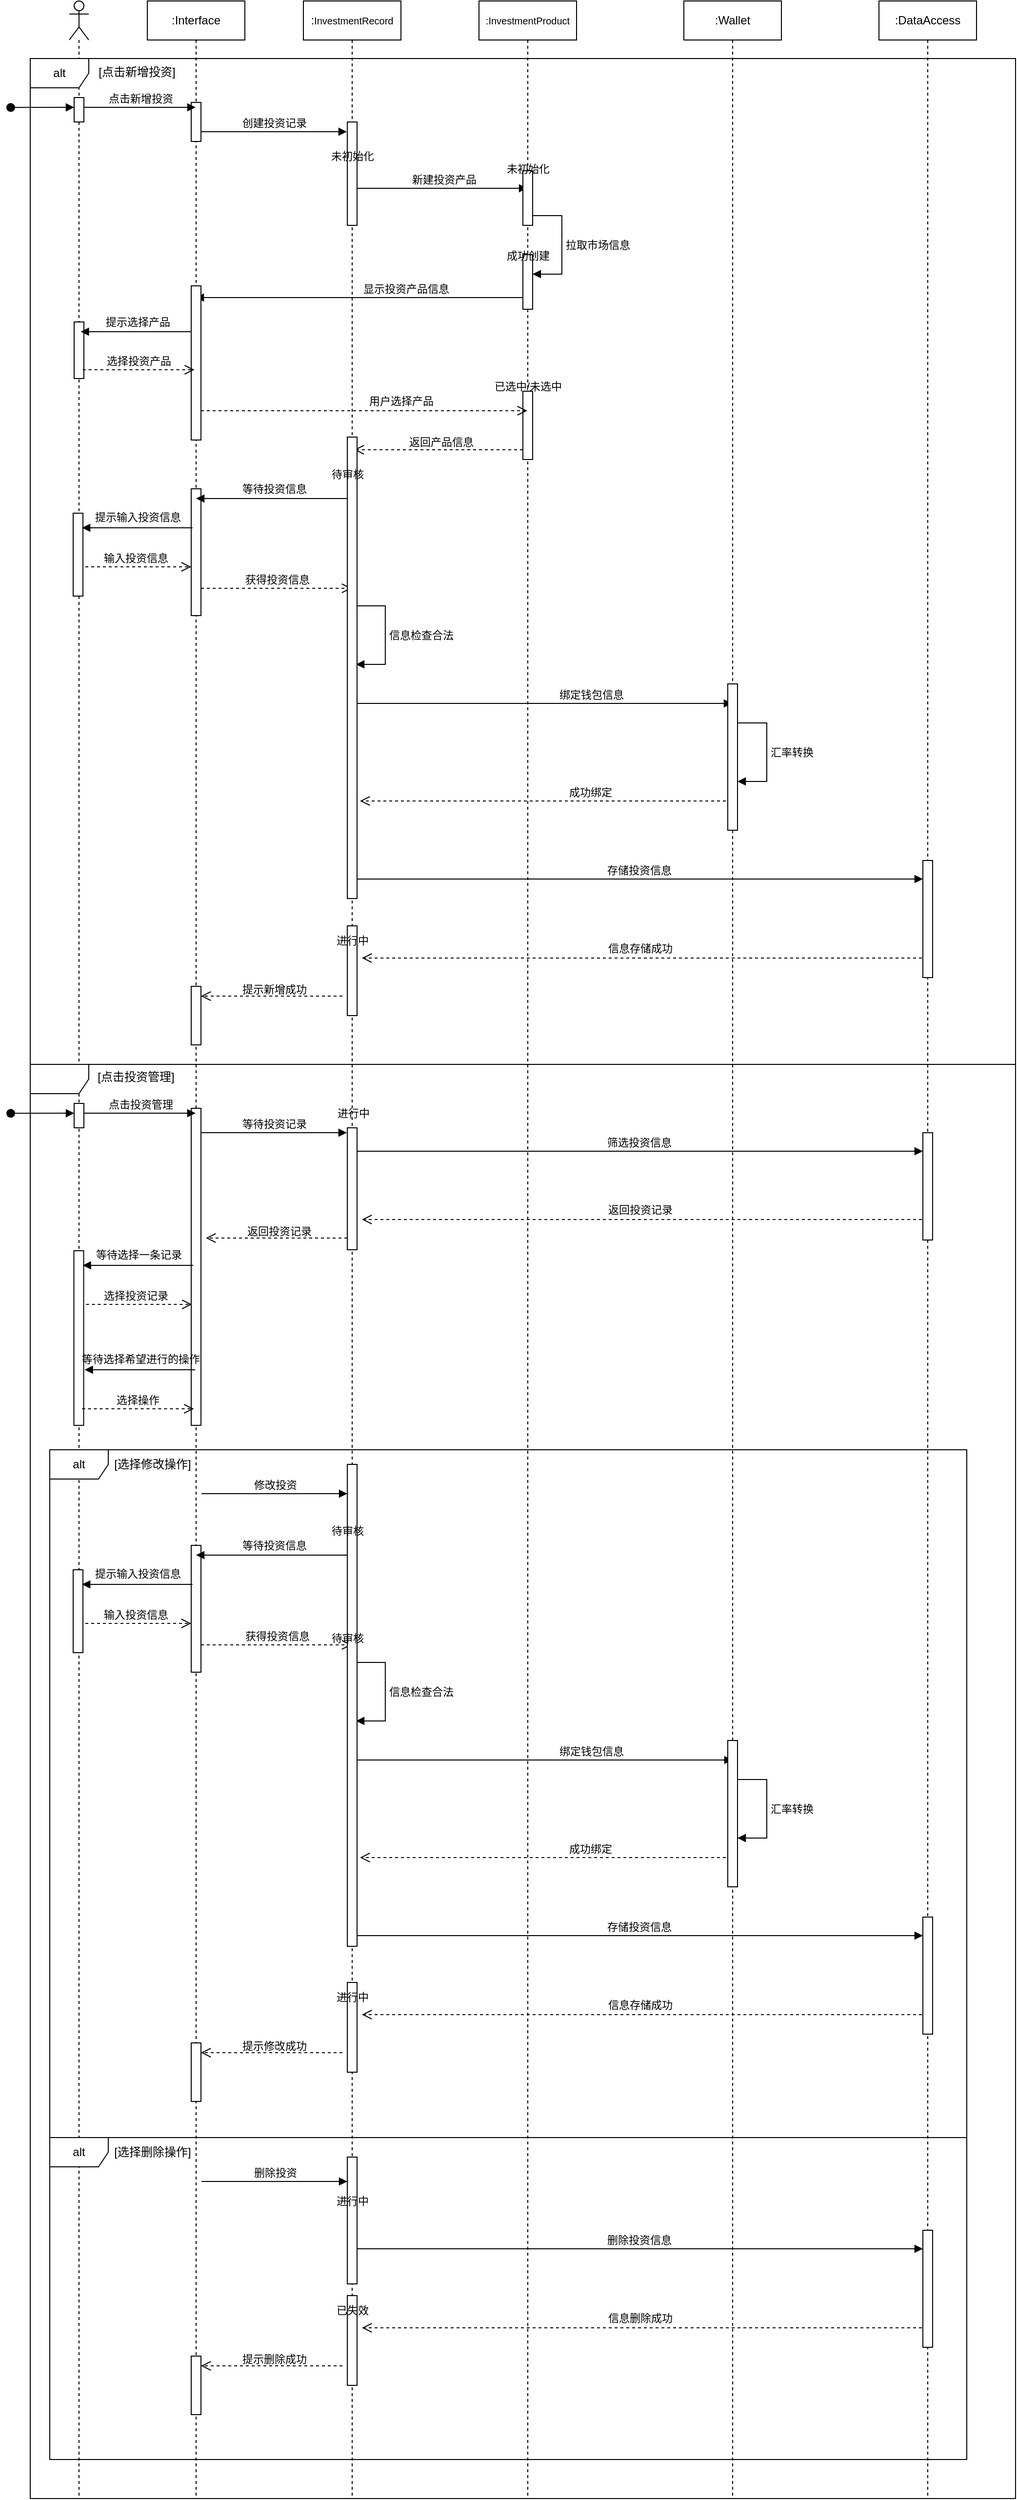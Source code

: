 <mxfile version="22.1.18" type="github">
  <diagram name="Page-1" id="2YBvvXClWsGukQMizWep">
    <mxGraphModel dx="2464" dy="832" grid="1" gridSize="10" guides="1" tooltips="1" connect="1" arrows="1" fold="1" page="1" pageScale="1" pageWidth="850" pageHeight="1100" math="0" shadow="0">
      <root>
        <mxCell id="0" />
        <mxCell id="1" parent="0" />
        <mxCell id="aM9ryv3xv72pqoxQDRHE-1" value="&lt;font style=&quot;font-size: 12px;&quot;&gt;:&lt;/font&gt;&lt;font style=&quot;font-size: 10px;&quot;&gt;InvestmentRecord&lt;/font&gt;" style="shape=umlLifeline;perimeter=lifelinePerimeter;whiteSpace=wrap;html=1;container=0;dropTarget=0;collapsible=0;recursiveResize=0;outlineConnect=0;portConstraint=eastwest;newEdgeStyle={&quot;edgeStyle&quot;:&quot;elbowEdgeStyle&quot;,&quot;elbow&quot;:&quot;vertical&quot;,&quot;curved&quot;:0,&quot;rounded&quot;:0};" parent="1" vertex="1">
          <mxGeometry x="270" y="50" width="100" height="2560" as="geometry" />
        </mxCell>
        <mxCell id="0F8jDRwpQhIUNMn6P4Vn-10" value="" style="html=1;points=[[0,0,0,0,5],[0,1,0,0,-5],[1,0,0,0,5],[1,1,0,0,-5]];perimeter=orthogonalPerimeter;outlineConnect=0;targetShapes=umlLifeline;portConstraint=eastwest;newEdgeStyle={&quot;curved&quot;:0,&quot;rounded&quot;:0};" parent="aM9ryv3xv72pqoxQDRHE-1" vertex="1">
          <mxGeometry x="45" y="124" width="10" height="106" as="geometry" />
        </mxCell>
        <mxCell id="0F8jDRwpQhIUNMn6P4Vn-77" value="" style="html=1;points=[];perimeter=orthogonalPerimeter;outlineConnect=0;targetShapes=umlLifeline;portConstraint=eastwest;newEdgeStyle={&quot;edgeStyle&quot;:&quot;elbowEdgeStyle&quot;,&quot;elbow&quot;:&quot;vertical&quot;,&quot;curved&quot;:0,&quot;rounded&quot;:0};" parent="aM9ryv3xv72pqoxQDRHE-1" vertex="1">
          <mxGeometry x="45" y="948" width="10" height="92" as="geometry" />
        </mxCell>
        <mxCell id="aM9ryv3xv72pqoxQDRHE-5" value="&lt;font style=&quot;font-size: 10px;&quot;&gt;:InvestmentProduct&lt;/font&gt;" style="shape=umlLifeline;perimeter=lifelinePerimeter;whiteSpace=wrap;html=1;container=0;dropTarget=0;collapsible=0;recursiveResize=0;outlineConnect=0;portConstraint=eastwest;newEdgeStyle={&quot;edgeStyle&quot;:&quot;elbowEdgeStyle&quot;,&quot;elbow&quot;:&quot;vertical&quot;,&quot;curved&quot;:0,&quot;rounded&quot;:0};" parent="1" vertex="1">
          <mxGeometry x="450" y="50" width="100" height="2560" as="geometry" />
        </mxCell>
        <mxCell id="ZWPyIBg1fmBrResqL_RG-47" value="" style="html=1;points=[];perimeter=orthogonalPerimeter;outlineConnect=0;targetShapes=umlLifeline;portConstraint=eastwest;newEdgeStyle={&quot;edgeStyle&quot;:&quot;elbowEdgeStyle&quot;,&quot;elbow&quot;:&quot;vertical&quot;,&quot;curved&quot;:0,&quot;rounded&quot;:0};" vertex="1" parent="aM9ryv3xv72pqoxQDRHE-5">
          <mxGeometry x="45" y="260" width="10" height="56" as="geometry" />
        </mxCell>
        <mxCell id="ZWPyIBg1fmBrResqL_RG-60" value="" style="html=1;points=[];perimeter=orthogonalPerimeter;outlineConnect=0;targetShapes=umlLifeline;portConstraint=eastwest;newEdgeStyle={&quot;edgeStyle&quot;:&quot;elbowEdgeStyle&quot;,&quot;elbow&quot;:&quot;vertical&quot;,&quot;curved&quot;:0,&quot;rounded&quot;:0};" vertex="1" parent="aM9ryv3xv72pqoxQDRHE-5">
          <mxGeometry x="45" y="400" width="10" height="70" as="geometry" />
        </mxCell>
        <mxCell id="ORx9DDc8K5r6ulXrz52M-3" value="" style="shape=umlLifeline;perimeter=lifelinePerimeter;whiteSpace=wrap;html=1;container=1;dropTarget=0;collapsible=0;recursiveResize=0;outlineConnect=0;portConstraint=eastwest;newEdgeStyle={&quot;curved&quot;:0,&quot;rounded&quot;:0};participant=umlActor;" parent="1" vertex="1">
          <mxGeometry x="30" y="50" width="20" height="2560" as="geometry" />
        </mxCell>
        <mxCell id="aM9ryv3xv72pqoxQDRHE-2" value="" style="html=1;points=[];perimeter=orthogonalPerimeter;outlineConnect=0;targetShapes=umlLifeline;portConstraint=eastwest;newEdgeStyle={&quot;edgeStyle&quot;:&quot;elbowEdgeStyle&quot;,&quot;elbow&quot;:&quot;vertical&quot;,&quot;curved&quot;:0,&quot;rounded&quot;:0};" parent="ORx9DDc8K5r6ulXrz52M-3" vertex="1">
          <mxGeometry x="5" y="99" width="10" height="25" as="geometry" />
        </mxCell>
        <mxCell id="ZWPyIBg1fmBrResqL_RG-54" value="" style="html=1;points=[];perimeter=orthogonalPerimeter;outlineConnect=0;targetShapes=umlLifeline;portConstraint=eastwest;newEdgeStyle={&quot;edgeStyle&quot;:&quot;elbowEdgeStyle&quot;,&quot;elbow&quot;:&quot;vertical&quot;,&quot;curved&quot;:0,&quot;rounded&quot;:0};" vertex="1" parent="ORx9DDc8K5r6ulXrz52M-3">
          <mxGeometry x="5" y="329" width="10" height="58" as="geometry" />
        </mxCell>
        <mxCell id="aM9ryv3xv72pqoxQDRHE-3" value="" style="html=1;verticalAlign=bottom;startArrow=oval;endArrow=block;startSize=8;edgeStyle=elbowEdgeStyle;elbow=vertical;curved=0;rounded=0;" parent="1" edge="1">
          <mxGeometry x="0.001" relative="1" as="geometry">
            <mxPoint x="-30" y="159.14" as="sourcePoint" />
            <mxPoint x="35" y="159.14" as="targetPoint" />
            <mxPoint as="offset" />
          </mxGeometry>
        </mxCell>
        <mxCell id="0F8jDRwpQhIUNMn6P4Vn-1" value=":Interface" style="shape=umlLifeline;perimeter=lifelinePerimeter;whiteSpace=wrap;html=1;container=1;dropTarget=0;collapsible=0;recursiveResize=0;outlineConnect=0;portConstraint=eastwest;newEdgeStyle={&quot;curved&quot;:0,&quot;rounded&quot;:0};" parent="1" vertex="1">
          <mxGeometry x="110" y="50" width="100" height="2560" as="geometry" />
        </mxCell>
        <mxCell id="0F8jDRwpQhIUNMn6P4Vn-27" value="" style="html=1;points=[];perimeter=orthogonalPerimeter;outlineConnect=0;targetShapes=umlLifeline;portConstraint=eastwest;newEdgeStyle={&quot;edgeStyle&quot;:&quot;elbowEdgeStyle&quot;,&quot;elbow&quot;:&quot;vertical&quot;,&quot;curved&quot;:0,&quot;rounded&quot;:0};" parent="0F8jDRwpQhIUNMn6P4Vn-1" vertex="1">
          <mxGeometry x="45" y="104" width="10" height="40" as="geometry" />
        </mxCell>
        <mxCell id="0F8jDRwpQhIUNMn6P4Vn-24" value="" style="html=1;points=[];perimeter=orthogonalPerimeter;outlineConnect=0;targetShapes=umlLifeline;portConstraint=eastwest;newEdgeStyle={&quot;edgeStyle&quot;:&quot;elbowEdgeStyle&quot;,&quot;elbow&quot;:&quot;vertical&quot;,&quot;curved&quot;:0,&quot;rounded&quot;:0};" parent="0F8jDRwpQhIUNMn6P4Vn-1" vertex="1">
          <mxGeometry x="45" y="500" width="10" height="130" as="geometry" />
        </mxCell>
        <mxCell id="ZWPyIBg1fmBrResqL_RG-86" value="" style="html=1;points=[];perimeter=orthogonalPerimeter;outlineConnect=0;targetShapes=umlLifeline;portConstraint=eastwest;newEdgeStyle={&quot;edgeStyle&quot;:&quot;elbowEdgeStyle&quot;,&quot;elbow&quot;:&quot;vertical&quot;,&quot;curved&quot;:0,&quot;rounded&quot;:0};" vertex="1" parent="0F8jDRwpQhIUNMn6P4Vn-1">
          <mxGeometry x="45" y="1010" width="10" height="60" as="geometry" />
        </mxCell>
        <mxCell id="0F8jDRwpQhIUNMn6P4Vn-3" value="点击新增投资" style="html=1;verticalAlign=bottom;endArrow=block;curved=0;rounded=0;" parent="1" edge="1">
          <mxGeometry x="-0.0" width="80" relative="1" as="geometry">
            <mxPoint x="45" y="159" as="sourcePoint" />
            <mxPoint x="159.5" y="159" as="targetPoint" />
            <mxPoint as="offset" />
          </mxGeometry>
        </mxCell>
        <mxCell id="0F8jDRwpQhIUNMn6P4Vn-5" value=":DataAccess" style="shape=umlLifeline;perimeter=lifelinePerimeter;whiteSpace=wrap;html=1;container=1;dropTarget=0;collapsible=0;recursiveResize=0;outlineConnect=0;portConstraint=eastwest;newEdgeStyle={&quot;curved&quot;:0,&quot;rounded&quot;:0};" parent="1" vertex="1">
          <mxGeometry x="860" y="50" width="100" height="2560" as="geometry" />
        </mxCell>
        <mxCell id="ZWPyIBg1fmBrResqL_RG-74" value="" style="html=1;points=[];perimeter=orthogonalPerimeter;outlineConnect=0;targetShapes=umlLifeline;portConstraint=eastwest;newEdgeStyle={&quot;edgeStyle&quot;:&quot;elbowEdgeStyle&quot;,&quot;elbow&quot;:&quot;vertical&quot;,&quot;curved&quot;:0,&quot;rounded&quot;:0};" vertex="1" parent="0F8jDRwpQhIUNMn6P4Vn-5">
          <mxGeometry x="45" y="881" width="10" height="120" as="geometry" />
        </mxCell>
        <mxCell id="0F8jDRwpQhIUNMn6P4Vn-6" value="创建投资记录" style="html=1;verticalAlign=bottom;endArrow=block;curved=0;rounded=0;" parent="1" source="0F8jDRwpQhIUNMn6P4Vn-27" edge="1">
          <mxGeometry x="0.003" width="80" relative="1" as="geometry">
            <mxPoint x="170" y="184" as="sourcePoint" />
            <mxPoint x="314.5" y="184" as="targetPoint" />
            <mxPoint as="offset" />
          </mxGeometry>
        </mxCell>
        <mxCell id="0F8jDRwpQhIUNMn6P4Vn-11" value="&lt;font style=&quot;font-size: 11px;&quot;&gt;未初始化&lt;/font&gt;" style="text;html=1;align=center;verticalAlign=middle;resizable=0;points=[];autosize=1;strokeColor=none;fillColor=none;" parent="1" vertex="1">
          <mxGeometry x="285" y="194" width="70" height="30" as="geometry" />
        </mxCell>
        <mxCell id="0F8jDRwpQhIUNMn6P4Vn-13" value="&lt;font style=&quot;font-size: 11px;&quot;&gt;新建投资产品&lt;/font&gt;" style="text;html=1;align=center;verticalAlign=middle;resizable=0;points=[];autosize=1;strokeColor=none;fillColor=none;" parent="1" vertex="1">
          <mxGeometry x="369" y="218" width="90" height="30" as="geometry" />
        </mxCell>
        <mxCell id="0F8jDRwpQhIUNMn6P4Vn-14" value="" style="html=1;verticalAlign=bottom;endArrow=block;curved=0;rounded=0;" parent="1" edge="1">
          <mxGeometry width="80" relative="1" as="geometry">
            <mxPoint x="325" y="242" as="sourcePoint" />
            <mxPoint x="499.5" y="242" as="targetPoint" />
          </mxGeometry>
        </mxCell>
        <mxCell id="0F8jDRwpQhIUNMn6P4Vn-16" value="&lt;font style=&quot;font-size: 11px;&quot;&gt;提示选择产品&lt;/font&gt;" style="text;html=1;align=center;verticalAlign=middle;resizable=0;points=[];autosize=1;strokeColor=none;fillColor=none;" parent="1" vertex="1">
          <mxGeometry x="55.07" y="364" width="90" height="30" as="geometry" />
        </mxCell>
        <mxCell id="0F8jDRwpQhIUNMn6P4Vn-22" value="输入投资信息" style="html=1;verticalAlign=bottom;endArrow=open;dashed=1;endSize=8;curved=0;rounded=0;" parent="1" edge="1">
          <mxGeometry x="-0.0" relative="1" as="geometry">
            <mxPoint x="40.5" y="630" as="sourcePoint" />
            <mxPoint x="155" y="630" as="targetPoint" />
            <mxPoint as="offset" />
          </mxGeometry>
        </mxCell>
        <mxCell id="0F8jDRwpQhIUNMn6P4Vn-23" value="获得投资信息" style="html=1;verticalAlign=bottom;endArrow=open;dashed=1;endSize=8;curved=0;rounded=0;" parent="1" edge="1">
          <mxGeometry x="-0.0" relative="1" as="geometry">
            <mxPoint x="165.04" y="652" as="sourcePoint" />
            <mxPoint x="319.54" y="652" as="targetPoint" />
            <mxPoint as="offset" />
          </mxGeometry>
        </mxCell>
        <mxCell id="0F8jDRwpQhIUNMn6P4Vn-25" value="" style="html=1;verticalAlign=bottom;endArrow=block;curved=0;rounded=0;exitX=0.961;exitY=1;exitDx=0;exitDy=0;exitPerimeter=0;" parent="1" edge="1" target="0F8jDRwpQhIUNMn6P4Vn-1">
          <mxGeometry width="80" relative="1" as="geometry">
            <mxPoint x="315.0" y="560" as="sourcePoint" />
            <mxPoint x="201.68" y="560" as="targetPoint" />
          </mxGeometry>
        </mxCell>
        <mxCell id="0F8jDRwpQhIUNMn6P4Vn-38" value="拉取市场信息" style="html=1;align=left;spacingLeft=2;endArrow=block;rounded=0;edgeStyle=orthogonalEdgeStyle;curved=0;rounded=0;" parent="1" edge="1">
          <mxGeometry relative="1" as="geometry">
            <mxPoint x="504.97" y="270" as="sourcePoint" />
            <Array as="points">
              <mxPoint x="534.97" y="269.97" />
              <mxPoint x="534.97" y="329.97" />
            </Array>
            <mxPoint x="504.97" y="329.97" as="targetPoint" />
            <mxPoint as="offset" />
          </mxGeometry>
        </mxCell>
        <mxCell id="0F8jDRwpQhIUNMn6P4Vn-66" value="信息检查合法" style="html=1;align=left;spacingLeft=2;endArrow=block;rounded=0;edgeStyle=orthogonalEdgeStyle;curved=0;rounded=0;" parent="1" edge="1">
          <mxGeometry x="-0.001" relative="1" as="geometry">
            <mxPoint x="323.97" y="670" as="sourcePoint" />
            <Array as="points">
              <mxPoint x="353.97" y="669.97" />
              <mxPoint x="353.97" y="729.97" />
            </Array>
            <mxPoint x="323.97" y="729.97" as="targetPoint" />
            <mxPoint as="offset" />
          </mxGeometry>
        </mxCell>
        <mxCell id="0F8jDRwpQhIUNMn6P4Vn-79" value="&lt;font style=&quot;font-size: 11px;&quot;&gt;进行中&lt;/font&gt;" style="text;html=1;align=center;verticalAlign=middle;resizable=0;points=[];autosize=1;strokeColor=none;fillColor=none;" parent="1" vertex="1">
          <mxGeometry x="290" y="998" width="60" height="30" as="geometry" />
        </mxCell>
        <mxCell id="0F8jDRwpQhIUNMn6P4Vn-96" value="" style="html=1;verticalAlign=bottom;endArrow=block;curved=0;rounded=0;" parent="1" edge="1" target="ZWPyIBg1fmBrResqL_RG-1">
          <mxGeometry width="80" relative="1" as="geometry">
            <mxPoint x="325" y="770" as="sourcePoint" />
            <mxPoint x="483.5" y="770" as="targetPoint" />
          </mxGeometry>
        </mxCell>
        <mxCell id="0F8jDRwpQhIUNMn6P4Vn-97" value="" style="html=1;verticalAlign=bottom;endArrow=open;dashed=1;endSize=8;curved=0;rounded=0;" parent="1" edge="1">
          <mxGeometry x="0.003" relative="1" as="geometry">
            <mxPoint x="703" y="870.0" as="sourcePoint" />
            <mxPoint x="328" y="870" as="targetPoint" />
            <mxPoint as="offset" />
          </mxGeometry>
        </mxCell>
        <mxCell id="ZWPyIBg1fmBrResqL_RG-1" value=":Wallet" style="shape=umlLifeline;perimeter=lifelinePerimeter;whiteSpace=wrap;html=1;container=1;dropTarget=0;collapsible=0;recursiveResize=0;outlineConnect=0;portConstraint=eastwest;newEdgeStyle={&quot;curved&quot;:0,&quot;rounded&quot;:0};" vertex="1" parent="1">
          <mxGeometry x="660" y="50" width="100" height="2560" as="geometry" />
        </mxCell>
        <mxCell id="ZWPyIBg1fmBrResqL_RG-2" value="alt" style="shape=umlFrame;whiteSpace=wrap;html=1;pointerEvents=0;" vertex="1" parent="1">
          <mxGeometry x="-10" y="109" width="1010" height="1031" as="geometry" />
        </mxCell>
        <mxCell id="ZWPyIBg1fmBrResqL_RG-39" value="" style="html=1;points=[];perimeter=orthogonalPerimeter;outlineConnect=0;targetShapes=umlLifeline;portConstraint=eastwest;newEdgeStyle={&quot;edgeStyle&quot;:&quot;elbowEdgeStyle&quot;,&quot;elbow&quot;:&quot;vertical&quot;,&quot;curved&quot;:0,&quot;rounded&quot;:0};" vertex="1" parent="1">
          <mxGeometry x="495" y="224" width="10" height="56" as="geometry" />
        </mxCell>
        <mxCell id="ZWPyIBg1fmBrResqL_RG-46" value="&lt;font style=&quot;font-size: 11px;&quot;&gt;未初始化&lt;/font&gt;" style="text;html=1;align=center;verticalAlign=middle;resizable=0;points=[];autosize=1;strokeColor=none;fillColor=none;" vertex="1" parent="1">
          <mxGeometry x="465" y="207" width="70" height="30" as="geometry" />
        </mxCell>
        <mxCell id="ZWPyIBg1fmBrResqL_RG-48" value="&lt;font style=&quot;font-size: 11px;&quot;&gt;成功创建&lt;/font&gt;" style="text;html=1;align=center;verticalAlign=middle;resizable=0;points=[];autosize=1;strokeColor=none;fillColor=none;" vertex="1" parent="1">
          <mxGeometry x="465" y="296" width="70" height="30" as="geometry" />
        </mxCell>
        <mxCell id="ZWPyIBg1fmBrResqL_RG-51" value="" style="html=1;verticalAlign=bottom;endArrow=block;curved=0;rounded=0;exitX=0.961;exitY=1;exitDx=0;exitDy=0;exitPerimeter=0;" edge="1" parent="1">
          <mxGeometry width="80" relative="1" as="geometry">
            <mxPoint x="495.0" y="354" as="sourcePoint" />
            <mxPoint x="159.5" y="354" as="targetPoint" />
          </mxGeometry>
        </mxCell>
        <mxCell id="ZWPyIBg1fmBrResqL_RG-50" value="" style="html=1;points=[];perimeter=orthogonalPerimeter;outlineConnect=0;targetShapes=umlLifeline;portConstraint=eastwest;newEdgeStyle={&quot;edgeStyle&quot;:&quot;elbowEdgeStyle&quot;,&quot;elbow&quot;:&quot;vertical&quot;,&quot;curved&quot;:0,&quot;rounded&quot;:0};" vertex="1" parent="1">
          <mxGeometry x="155" y="342" width="10" height="158" as="geometry" />
        </mxCell>
        <mxCell id="ZWPyIBg1fmBrResqL_RG-52" value="&lt;font style=&quot;font-size: 11px;&quot;&gt;显示投资产品信息&lt;/font&gt;" style="text;html=1;align=center;verticalAlign=middle;resizable=0;points=[];autosize=1;strokeColor=none;fillColor=none;" vertex="1" parent="1">
          <mxGeometry x="319.54" y="330" width="110" height="30" as="geometry" />
        </mxCell>
        <mxCell id="ZWPyIBg1fmBrResqL_RG-57" value="" style="html=1;verticalAlign=bottom;endArrow=block;curved=0;rounded=0;exitX=0.961;exitY=1;exitDx=0;exitDy=0;exitPerimeter=0;" edge="1" parent="1">
          <mxGeometry width="80" relative="1" as="geometry">
            <mxPoint x="155.0" y="389" as="sourcePoint" />
            <mxPoint x="41.68" y="389" as="targetPoint" />
          </mxGeometry>
        </mxCell>
        <mxCell id="ZWPyIBg1fmBrResqL_RG-58" value="选择投资产品" style="html=1;verticalAlign=bottom;endArrow=open;dashed=1;endSize=8;curved=0;rounded=0;" edge="1" parent="1">
          <mxGeometry x="-0.0" relative="1" as="geometry">
            <mxPoint x="43.82" y="428" as="sourcePoint" />
            <mxPoint x="158.32" y="428" as="targetPoint" />
            <mxPoint as="offset" />
          </mxGeometry>
        </mxCell>
        <mxCell id="ZWPyIBg1fmBrResqL_RG-59" value="" style="html=1;verticalAlign=bottom;endArrow=open;dashed=1;endSize=8;curved=0;rounded=0;" edge="1" parent="1" target="aM9ryv3xv72pqoxQDRHE-5">
          <mxGeometry x="-0.0" relative="1" as="geometry">
            <mxPoint x="165" y="470" as="sourcePoint" />
            <mxPoint x="279.5" y="470" as="targetPoint" />
            <mxPoint as="offset" />
          </mxGeometry>
        </mxCell>
        <mxCell id="ZWPyIBg1fmBrResqL_RG-61" value="&lt;font style=&quot;font-size: 11px;&quot;&gt;用户选择产品&lt;/font&gt;" style="text;html=1;align=center;verticalAlign=middle;resizable=0;points=[];autosize=1;strokeColor=none;fillColor=none;" vertex="1" parent="1">
          <mxGeometry x="325" y="445" width="90" height="30" as="geometry" />
        </mxCell>
        <mxCell id="ZWPyIBg1fmBrResqL_RG-62" value="&lt;font style=&quot;font-size: 11px;&quot;&gt;已选中/未选中&lt;/font&gt;" style="text;html=1;align=center;verticalAlign=middle;resizable=0;points=[];autosize=1;strokeColor=none;fillColor=none;" vertex="1" parent="1">
          <mxGeometry x="455" y="430" width="90" height="30" as="geometry" />
        </mxCell>
        <mxCell id="ZWPyIBg1fmBrResqL_RG-63" value="" style="html=1;verticalAlign=bottom;endArrow=open;dashed=1;endSize=8;curved=0;rounded=0;" edge="1" parent="1">
          <mxGeometry x="-0.004" relative="1" as="geometry">
            <mxPoint x="495" y="510" as="sourcePoint" />
            <mxPoint x="321.929" y="510" as="targetPoint" />
            <mxPoint as="offset" />
          </mxGeometry>
        </mxCell>
        <mxCell id="ZWPyIBg1fmBrResqL_RG-64" value="&lt;font style=&quot;font-size: 11px;&quot;&gt;返回产品信息&lt;/font&gt;" style="text;html=1;align=center;verticalAlign=middle;resizable=0;points=[];autosize=1;strokeColor=none;fillColor=none;" vertex="1" parent="1">
          <mxGeometry x="366" y="487" width="90" height="30" as="geometry" />
        </mxCell>
        <mxCell id="ZWPyIBg1fmBrResqL_RG-66" value="" style="html=1;points=[[0,0,0,0,5],[0,1,0,0,-5],[1,0,0,0,5],[1,1,0,0,-5]];perimeter=orthogonalPerimeter;outlineConnect=0;targetShapes=umlLifeline;portConstraint=eastwest;newEdgeStyle={&quot;curved&quot;:0,&quot;rounded&quot;:0};" vertex="1" parent="1">
          <mxGeometry x="315" y="497" width="10" height="473" as="geometry" />
        </mxCell>
        <mxCell id="ZWPyIBg1fmBrResqL_RG-67" value="&lt;font style=&quot;font-size: 11px;&quot;&gt;待审核&lt;/font&gt;" style="text;html=1;align=center;verticalAlign=middle;resizable=0;points=[];autosize=1;strokeColor=none;fillColor=none;" vertex="1" parent="1">
          <mxGeometry x="285" y="520" width="60" height="30" as="geometry" />
        </mxCell>
        <mxCell id="0F8jDRwpQhIUNMn6P4Vn-4" value="" style="html=1;points=[];perimeter=orthogonalPerimeter;outlineConnect=0;targetShapes=umlLifeline;portConstraint=eastwest;newEdgeStyle={&quot;edgeStyle&quot;:&quot;elbowEdgeStyle&quot;,&quot;elbow&quot;:&quot;vertical&quot;,&quot;curved&quot;:0,&quot;rounded&quot;:0};" parent="1" vertex="1">
          <mxGeometry x="34" y="575" width="10" height="85" as="geometry" />
        </mxCell>
        <mxCell id="ZWPyIBg1fmBrResqL_RG-68" value="" style="html=1;verticalAlign=bottom;endArrow=block;curved=0;rounded=0;exitX=0.961;exitY=1;exitDx=0;exitDy=0;exitPerimeter=0;" edge="1" parent="1">
          <mxGeometry width="80" relative="1" as="geometry">
            <mxPoint x="156.32" y="590" as="sourcePoint" />
            <mxPoint x="43" y="590" as="targetPoint" />
          </mxGeometry>
        </mxCell>
        <mxCell id="ZWPyIBg1fmBrResqL_RG-69" value="&lt;font style=&quot;font-size: 11px;&quot;&gt;等待投资信息&lt;/font&gt;" style="text;html=1;align=center;verticalAlign=middle;resizable=0;points=[];autosize=1;strokeColor=none;fillColor=none;" vertex="1" parent="1">
          <mxGeometry x="195" y="535" width="90" height="30" as="geometry" />
        </mxCell>
        <mxCell id="ZWPyIBg1fmBrResqL_RG-70" value="&lt;font style=&quot;font-size: 11px;&quot;&gt;提示输入投资信息&lt;/font&gt;" style="text;html=1;align=center;verticalAlign=middle;resizable=0;points=[];autosize=1;strokeColor=none;fillColor=none;" vertex="1" parent="1">
          <mxGeometry x="45.07" y="564" width="110" height="30" as="geometry" />
        </mxCell>
        <mxCell id="0F8jDRwpQhIUNMn6P4Vn-93" value="" style="html=1;points=[];perimeter=orthogonalPerimeter;outlineConnect=0;targetShapes=umlLifeline;portConstraint=eastwest;newEdgeStyle={&quot;edgeStyle&quot;:&quot;elbowEdgeStyle&quot;,&quot;elbow&quot;:&quot;vertical&quot;,&quot;curved&quot;:0,&quot;rounded&quot;:0};" parent="1" vertex="1">
          <mxGeometry x="705" y="750" width="10" height="150" as="geometry" />
        </mxCell>
        <mxCell id="ZWPyIBg1fmBrResqL_RG-73" value="&lt;font style=&quot;font-size: 11px;&quot;&gt;绑定钱包信息&lt;/font&gt;" style="text;html=1;align=center;verticalAlign=middle;resizable=0;points=[];autosize=1;strokeColor=none;fillColor=none;" vertex="1" parent="1">
          <mxGeometry x="520" y="745.5" width="90" height="30" as="geometry" />
        </mxCell>
        <mxCell id="ZWPyIBg1fmBrResqL_RG-76" value="汇率转换" style="html=1;align=left;spacingLeft=2;endArrow=block;rounded=0;edgeStyle=orthogonalEdgeStyle;curved=0;rounded=0;" edge="1" parent="1">
          <mxGeometry relative="1" as="geometry">
            <mxPoint x="715" y="790" as="sourcePoint" />
            <Array as="points">
              <mxPoint x="745" y="789.97" />
              <mxPoint x="745" y="849.97" />
            </Array>
            <mxPoint x="715" y="849.97" as="targetPoint" />
            <mxPoint as="offset" />
          </mxGeometry>
        </mxCell>
        <mxCell id="ZWPyIBg1fmBrResqL_RG-78" value="&lt;font style=&quot;font-size: 11px;&quot;&gt;成功绑定&lt;/font&gt;" style="text;html=1;align=center;verticalAlign=middle;resizable=0;points=[];autosize=1;strokeColor=none;fillColor=none;" vertex="1" parent="1">
          <mxGeometry x="529" y="846" width="70" height="30" as="geometry" />
        </mxCell>
        <mxCell id="ZWPyIBg1fmBrResqL_RG-79" value="" style="html=1;verticalAlign=bottom;endArrow=block;curved=0;rounded=0;" edge="1" parent="1" target="ZWPyIBg1fmBrResqL_RG-74">
          <mxGeometry width="80" relative="1" as="geometry">
            <mxPoint x="325" y="950" as="sourcePoint" />
            <mxPoint x="710" y="950" as="targetPoint" />
          </mxGeometry>
        </mxCell>
        <mxCell id="ZWPyIBg1fmBrResqL_RG-80" value="&lt;font style=&quot;font-size: 11px;&quot;&gt;存储投资信息&lt;/font&gt;" style="text;html=1;align=center;verticalAlign=middle;resizable=0;points=[];autosize=1;strokeColor=none;fillColor=none;" vertex="1" parent="1">
          <mxGeometry x="569" y="926" width="90" height="30" as="geometry" />
        </mxCell>
        <mxCell id="ZWPyIBg1fmBrResqL_RG-81" value="" style="html=1;verticalAlign=bottom;endArrow=open;dashed=1;endSize=8;curved=0;rounded=0;" edge="1" parent="1">
          <mxGeometry x="0.003" relative="1" as="geometry">
            <mxPoint x="904" y="1031" as="sourcePoint" />
            <mxPoint x="330" y="1031" as="targetPoint" />
            <mxPoint as="offset" />
          </mxGeometry>
        </mxCell>
        <mxCell id="ZWPyIBg1fmBrResqL_RG-82" value="&lt;font style=&quot;font-size: 11px;&quot;&gt;信息存储成功&lt;/font&gt;" style="text;html=1;align=center;verticalAlign=middle;resizable=0;points=[];autosize=1;strokeColor=none;fillColor=none;" vertex="1" parent="1">
          <mxGeometry x="570" y="1006" width="90" height="30" as="geometry" />
        </mxCell>
        <mxCell id="ZWPyIBg1fmBrResqL_RG-88" value="" style="html=1;verticalAlign=bottom;endArrow=open;dashed=1;endSize=8;curved=0;rounded=0;" edge="1" parent="1">
          <mxGeometry x="0.003" relative="1" as="geometry">
            <mxPoint x="310" y="1070" as="sourcePoint" />
            <mxPoint x="165" y="1070" as="targetPoint" />
            <mxPoint as="offset" />
          </mxGeometry>
        </mxCell>
        <mxCell id="ZWPyIBg1fmBrResqL_RG-89" value="&lt;font style=&quot;font-size: 11px;&quot;&gt;提示新增成功&lt;/font&gt;" style="text;html=1;align=center;verticalAlign=middle;resizable=0;points=[];autosize=1;strokeColor=none;fillColor=none;" vertex="1" parent="1">
          <mxGeometry x="195" y="1048" width="90" height="30" as="geometry" />
        </mxCell>
        <mxCell id="ZWPyIBg1fmBrResqL_RG-255" value="" style="html=1;points=[[0,0,0,0,5],[0,1,0,0,-5],[1,0,0,0,5],[1,1,0,0,-5]];perimeter=orthogonalPerimeter;outlineConnect=0;targetShapes=umlLifeline;portConstraint=eastwest;newEdgeStyle={&quot;curved&quot;:0,&quot;rounded&quot;:0};" vertex="1" parent="1">
          <mxGeometry x="315" y="1205" width="10" height="125" as="geometry" />
        </mxCell>
        <mxCell id="ZWPyIBg1fmBrResqL_RG-259" value="" style="html=1;points=[];perimeter=orthogonalPerimeter;outlineConnect=0;targetShapes=umlLifeline;portConstraint=eastwest;newEdgeStyle={&quot;edgeStyle&quot;:&quot;elbowEdgeStyle&quot;,&quot;elbow&quot;:&quot;vertical&quot;,&quot;curved&quot;:0,&quot;rounded&quot;:0};" vertex="1" parent="1">
          <mxGeometry x="35" y="1180" width="10" height="25" as="geometry" />
        </mxCell>
        <mxCell id="ZWPyIBg1fmBrResqL_RG-261" value="" style="html=1;verticalAlign=bottom;startArrow=oval;endArrow=block;startSize=8;edgeStyle=elbowEdgeStyle;elbow=vertical;curved=0;rounded=0;" edge="1" parent="1">
          <mxGeometry x="0.001" relative="1" as="geometry">
            <mxPoint x="-30" y="1190.14" as="sourcePoint" />
            <mxPoint x="35" y="1190.14" as="targetPoint" />
            <mxPoint as="offset" />
          </mxGeometry>
        </mxCell>
        <mxCell id="ZWPyIBg1fmBrResqL_RG-262" value="" style="html=1;points=[];perimeter=orthogonalPerimeter;outlineConnect=0;targetShapes=umlLifeline;portConstraint=eastwest;newEdgeStyle={&quot;edgeStyle&quot;:&quot;elbowEdgeStyle&quot;,&quot;elbow&quot;:&quot;vertical&quot;,&quot;curved&quot;:0,&quot;rounded&quot;:0};" vertex="1" parent="1">
          <mxGeometry x="155" y="1185" width="10" height="325" as="geometry" />
        </mxCell>
        <mxCell id="ZWPyIBg1fmBrResqL_RG-265" value="点击投资管理" style="html=1;verticalAlign=bottom;endArrow=block;curved=0;rounded=0;" edge="1" parent="1">
          <mxGeometry x="-0.0" width="80" relative="1" as="geometry">
            <mxPoint x="45" y="1190" as="sourcePoint" />
            <mxPoint x="159.5" y="1190" as="targetPoint" />
            <mxPoint as="offset" />
          </mxGeometry>
        </mxCell>
        <mxCell id="ZWPyIBg1fmBrResqL_RG-280" value="" style="shape=umlFrame;whiteSpace=wrap;html=1;pointerEvents=0;" vertex="1" parent="1">
          <mxGeometry x="-10" y="1140" width="1010" height="1470" as="geometry" />
        </mxCell>
        <mxCell id="ZWPyIBg1fmBrResqL_RG-311" value="等待投资记录" style="html=1;verticalAlign=bottom;endArrow=block;curved=0;rounded=0;" edge="1" parent="1">
          <mxGeometry x="0.003" width="80" relative="1" as="geometry">
            <mxPoint x="165" y="1210" as="sourcePoint" />
            <mxPoint x="314.5" y="1210" as="targetPoint" />
            <mxPoint as="offset" />
          </mxGeometry>
        </mxCell>
        <mxCell id="ZWPyIBg1fmBrResqL_RG-312" value="" style="html=1;points=[];perimeter=orthogonalPerimeter;outlineConnect=0;targetShapes=umlLifeline;portConstraint=eastwest;newEdgeStyle={&quot;edgeStyle&quot;:&quot;elbowEdgeStyle&quot;,&quot;elbow&quot;:&quot;vertical&quot;,&quot;curved&quot;:0,&quot;rounded&quot;:0};" vertex="1" parent="1">
          <mxGeometry x="905" y="1210" width="10" height="110" as="geometry" />
        </mxCell>
        <mxCell id="ZWPyIBg1fmBrResqL_RG-313" value="" style="html=1;verticalAlign=bottom;endArrow=block;curved=0;rounded=0;" edge="1" parent="1" target="ZWPyIBg1fmBrResqL_RG-312">
          <mxGeometry width="80" relative="1" as="geometry">
            <mxPoint x="325" y="1229" as="sourcePoint" />
            <mxPoint x="710" y="1229" as="targetPoint" />
          </mxGeometry>
        </mxCell>
        <mxCell id="ZWPyIBg1fmBrResqL_RG-314" value="&lt;font style=&quot;font-size: 11px;&quot;&gt;筛选投资信息&lt;/font&gt;" style="text;html=1;align=center;verticalAlign=middle;resizable=0;points=[];autosize=1;strokeColor=none;fillColor=none;" vertex="1" parent="1">
          <mxGeometry x="569" y="1205" width="90" height="30" as="geometry" />
        </mxCell>
        <mxCell id="ZWPyIBg1fmBrResqL_RG-315" value="" style="html=1;verticalAlign=bottom;endArrow=open;dashed=1;endSize=8;curved=0;rounded=0;" edge="1" parent="1">
          <mxGeometry x="0.003" relative="1" as="geometry">
            <mxPoint x="904" y="1299" as="sourcePoint" />
            <mxPoint x="330" y="1299" as="targetPoint" />
            <mxPoint as="offset" />
          </mxGeometry>
        </mxCell>
        <mxCell id="ZWPyIBg1fmBrResqL_RG-316" value="&lt;font style=&quot;font-size: 11px;&quot;&gt;返回投资记录&lt;/font&gt;" style="text;html=1;align=center;verticalAlign=middle;resizable=0;points=[];autosize=1;strokeColor=none;fillColor=none;" vertex="1" parent="1">
          <mxGeometry x="570" y="1274" width="90" height="30" as="geometry" />
        </mxCell>
        <mxCell id="ZWPyIBg1fmBrResqL_RG-317" value="" style="html=1;verticalAlign=bottom;endArrow=open;dashed=1;endSize=8;curved=0;rounded=0;" edge="1" parent="1">
          <mxGeometry x="0.003" relative="1" as="geometry">
            <mxPoint x="315" y="1318" as="sourcePoint" />
            <mxPoint x="170" y="1318" as="targetPoint" />
            <mxPoint as="offset" />
          </mxGeometry>
        </mxCell>
        <mxCell id="ZWPyIBg1fmBrResqL_RG-318" value="&lt;font style=&quot;font-size: 11px;&quot;&gt;返回投资记录&lt;/font&gt;" style="text;html=1;align=center;verticalAlign=middle;resizable=0;points=[];autosize=1;strokeColor=none;fillColor=none;" vertex="1" parent="1">
          <mxGeometry x="200" y="1296" width="90" height="30" as="geometry" />
        </mxCell>
        <mxCell id="ZWPyIBg1fmBrResqL_RG-319" value="选择投资记录" style="html=1;verticalAlign=bottom;endArrow=open;dashed=1;endSize=8;curved=0;rounded=0;" edge="1" parent="1">
          <mxGeometry x="-0.004" relative="1" as="geometry">
            <mxPoint x="41.25" y="1386" as="sourcePoint" />
            <mxPoint x="155.75" y="1386" as="targetPoint" />
            <mxPoint as="offset" />
          </mxGeometry>
        </mxCell>
        <mxCell id="ZWPyIBg1fmBrResqL_RG-320" value="" style="html=1;points=[];perimeter=orthogonalPerimeter;outlineConnect=0;targetShapes=umlLifeline;portConstraint=eastwest;newEdgeStyle={&quot;edgeStyle&quot;:&quot;elbowEdgeStyle&quot;,&quot;elbow&quot;:&quot;vertical&quot;,&quot;curved&quot;:0,&quot;rounded&quot;:0};" vertex="1" parent="1">
          <mxGeometry x="34.75" y="1331" width="10" height="179" as="geometry" />
        </mxCell>
        <mxCell id="ZWPyIBg1fmBrResqL_RG-321" value="" style="html=1;verticalAlign=bottom;endArrow=block;curved=0;rounded=0;exitX=0.961;exitY=1;exitDx=0;exitDy=0;exitPerimeter=0;" edge="1" parent="1">
          <mxGeometry width="80" relative="1" as="geometry">
            <mxPoint x="157.07" y="1346" as="sourcePoint" />
            <mxPoint x="43.75" y="1346" as="targetPoint" />
          </mxGeometry>
        </mxCell>
        <mxCell id="ZWPyIBg1fmBrResqL_RG-322" value="&lt;font style=&quot;font-size: 11px;&quot;&gt;等待选择一条记录&lt;/font&gt;" style="text;html=1;align=center;verticalAlign=middle;resizable=0;points=[];autosize=1;strokeColor=none;fillColor=none;" vertex="1" parent="1">
          <mxGeometry x="45.82" y="1320" width="110" height="30" as="geometry" />
        </mxCell>
        <mxCell id="ZWPyIBg1fmBrResqL_RG-323" value="&lt;font style=&quot;font-size: 11px;&quot;&gt;进行中&lt;/font&gt;" style="text;html=1;align=center;verticalAlign=middle;resizable=0;points=[];autosize=1;strokeColor=none;fillColor=none;" vertex="1" parent="1">
          <mxGeometry x="291" y="1175" width="60" height="30" as="geometry" />
        </mxCell>
        <mxCell id="ZWPyIBg1fmBrResqL_RG-324" value="[点击新增投资]" style="text;html=1;align=center;verticalAlign=middle;resizable=0;points=[];autosize=1;strokeColor=none;fillColor=none;" vertex="1" parent="1">
          <mxGeometry x="49" y="108" width="100" height="30" as="geometry" />
        </mxCell>
        <mxCell id="ZWPyIBg1fmBrResqL_RG-325" value="[点击投资管理]" style="text;html=1;align=center;verticalAlign=middle;resizable=0;points=[];autosize=1;strokeColor=none;fillColor=none;" vertex="1" parent="1">
          <mxGeometry x="48" y="1138" width="100" height="30" as="geometry" />
        </mxCell>
        <mxCell id="ZWPyIBg1fmBrResqL_RG-335" value="选择操作" style="html=1;verticalAlign=bottom;endArrow=open;dashed=1;endSize=8;curved=0;rounded=0;" edge="1" parent="1">
          <mxGeometry x="-0.004" relative="1" as="geometry">
            <mxPoint x="43.25" y="1493" as="sourcePoint" />
            <mxPoint x="157.75" y="1493" as="targetPoint" />
            <mxPoint as="offset" />
          </mxGeometry>
        </mxCell>
        <mxCell id="ZWPyIBg1fmBrResqL_RG-336" value="" style="html=1;verticalAlign=bottom;endArrow=block;curved=0;rounded=0;exitX=0.961;exitY=1;exitDx=0;exitDy=0;exitPerimeter=0;" edge="1" parent="1">
          <mxGeometry width="80" relative="1" as="geometry">
            <mxPoint x="159.07" y="1453" as="sourcePoint" />
            <mxPoint x="45.75" y="1453" as="targetPoint" />
          </mxGeometry>
        </mxCell>
        <mxCell id="ZWPyIBg1fmBrResqL_RG-337" value="&lt;font style=&quot;font-size: 11px;&quot;&gt;等待选择希望进行的操作&lt;/font&gt;" style="text;html=1;align=center;verticalAlign=middle;resizable=0;points=[];autosize=1;strokeColor=none;fillColor=none;" vertex="1" parent="1">
          <mxGeometry x="32.82" y="1427" width="140" height="30" as="geometry" />
        </mxCell>
        <mxCell id="ZWPyIBg1fmBrResqL_RG-338" value="alt" style="shape=umlFrame;whiteSpace=wrap;html=1;pointerEvents=0;" vertex="1" parent="1">
          <mxGeometry x="10" y="1535" width="940" height="705" as="geometry" />
        </mxCell>
        <mxCell id="ZWPyIBg1fmBrResqL_RG-339" value="[选择修改操作]" style="text;html=1;align=center;verticalAlign=middle;resizable=0;points=[];autosize=1;strokeColor=none;fillColor=none;" vertex="1" parent="1">
          <mxGeometry x="65" y="1535" width="100" height="30" as="geometry" />
        </mxCell>
        <mxCell id="ZWPyIBg1fmBrResqL_RG-369" value="" style="html=1;points=[];perimeter=orthogonalPerimeter;outlineConnect=0;targetShapes=umlLifeline;portConstraint=eastwest;newEdgeStyle={&quot;edgeStyle&quot;:&quot;elbowEdgeStyle&quot;,&quot;elbow&quot;:&quot;vertical&quot;,&quot;curved&quot;:0,&quot;rounded&quot;:0};" vertex="1" parent="1">
          <mxGeometry x="315" y="2081" width="10" height="92" as="geometry" />
        </mxCell>
        <mxCell id="ZWPyIBg1fmBrResqL_RG-370" value="" style="html=1;points=[];perimeter=orthogonalPerimeter;outlineConnect=0;targetShapes=umlLifeline;portConstraint=eastwest;newEdgeStyle={&quot;edgeStyle&quot;:&quot;elbowEdgeStyle&quot;,&quot;elbow&quot;:&quot;vertical&quot;,&quot;curved&quot;:0,&quot;rounded&quot;:0};" vertex="1" parent="1">
          <mxGeometry x="155" y="1633" width="10" height="130" as="geometry" />
        </mxCell>
        <mxCell id="ZWPyIBg1fmBrResqL_RG-371" value="" style="html=1;points=[];perimeter=orthogonalPerimeter;outlineConnect=0;targetShapes=umlLifeline;portConstraint=eastwest;newEdgeStyle={&quot;edgeStyle&quot;:&quot;elbowEdgeStyle&quot;,&quot;elbow&quot;:&quot;vertical&quot;,&quot;curved&quot;:0,&quot;rounded&quot;:0};" vertex="1" parent="1">
          <mxGeometry x="155" y="2143" width="10" height="60" as="geometry" />
        </mxCell>
        <mxCell id="ZWPyIBg1fmBrResqL_RG-372" value="" style="html=1;points=[];perimeter=orthogonalPerimeter;outlineConnect=0;targetShapes=umlLifeline;portConstraint=eastwest;newEdgeStyle={&quot;edgeStyle&quot;:&quot;elbowEdgeStyle&quot;,&quot;elbow&quot;:&quot;vertical&quot;,&quot;curved&quot;:0,&quot;rounded&quot;:0};" vertex="1" parent="1">
          <mxGeometry x="905" y="2014" width="10" height="120" as="geometry" />
        </mxCell>
        <mxCell id="ZWPyIBg1fmBrResqL_RG-373" value="输入投资信息" style="html=1;verticalAlign=bottom;endArrow=open;dashed=1;endSize=8;curved=0;rounded=0;" edge="1" parent="1">
          <mxGeometry x="-0.0" relative="1" as="geometry">
            <mxPoint x="40.5" y="1713" as="sourcePoint" />
            <mxPoint x="155" y="1713" as="targetPoint" />
            <mxPoint as="offset" />
          </mxGeometry>
        </mxCell>
        <mxCell id="ZWPyIBg1fmBrResqL_RG-374" value="获得投资信息" style="html=1;verticalAlign=bottom;endArrow=open;dashed=1;endSize=8;curved=0;rounded=0;" edge="1" parent="1">
          <mxGeometry x="-0.0" relative="1" as="geometry">
            <mxPoint x="165.04" y="1735" as="sourcePoint" />
            <mxPoint x="319.54" y="1735" as="targetPoint" />
            <mxPoint as="offset" />
          </mxGeometry>
        </mxCell>
        <mxCell id="ZWPyIBg1fmBrResqL_RG-375" value="" style="html=1;verticalAlign=bottom;endArrow=block;curved=0;rounded=0;exitX=0.961;exitY=1;exitDx=0;exitDy=0;exitPerimeter=0;" edge="1" parent="1">
          <mxGeometry width="80" relative="1" as="geometry">
            <mxPoint x="315.0" y="1643" as="sourcePoint" />
            <mxPoint x="160" y="1643" as="targetPoint" />
          </mxGeometry>
        </mxCell>
        <mxCell id="ZWPyIBg1fmBrResqL_RG-376" value="信息检查合法" style="html=1;align=left;spacingLeft=2;endArrow=block;rounded=0;edgeStyle=orthogonalEdgeStyle;curved=0;rounded=0;" edge="1" parent="1">
          <mxGeometry x="-0.001" relative="1" as="geometry">
            <mxPoint x="323.97" y="1753" as="sourcePoint" />
            <Array as="points">
              <mxPoint x="353.97" y="1752.97" />
              <mxPoint x="353.97" y="1812.97" />
            </Array>
            <mxPoint x="323.97" y="1812.97" as="targetPoint" />
            <mxPoint as="offset" />
          </mxGeometry>
        </mxCell>
        <mxCell id="ZWPyIBg1fmBrResqL_RG-377" value="&lt;font style=&quot;font-size: 11px;&quot;&gt;进行中&lt;/font&gt;" style="text;html=1;align=center;verticalAlign=middle;resizable=0;points=[];autosize=1;strokeColor=none;fillColor=none;" vertex="1" parent="1">
          <mxGeometry x="290" y="2081" width="60" height="30" as="geometry" />
        </mxCell>
        <mxCell id="ZWPyIBg1fmBrResqL_RG-378" value="" style="html=1;verticalAlign=bottom;endArrow=block;curved=0;rounded=0;" edge="1" parent="1">
          <mxGeometry width="80" relative="1" as="geometry">
            <mxPoint x="325" y="1853" as="sourcePoint" />
            <mxPoint x="710" y="1853" as="targetPoint" />
          </mxGeometry>
        </mxCell>
        <mxCell id="ZWPyIBg1fmBrResqL_RG-379" value="" style="html=1;verticalAlign=bottom;endArrow=open;dashed=1;endSize=8;curved=0;rounded=0;" edge="1" parent="1">
          <mxGeometry x="0.003" relative="1" as="geometry">
            <mxPoint x="703" y="1953" as="sourcePoint" />
            <mxPoint x="328" y="1953" as="targetPoint" />
            <mxPoint as="offset" />
          </mxGeometry>
        </mxCell>
        <mxCell id="ZWPyIBg1fmBrResqL_RG-382" value="" style="html=1;points=[[0,0,0,0,5],[0,1,0,0,-5],[1,0,0,0,5],[1,1,0,0,-5]];perimeter=orthogonalPerimeter;outlineConnect=0;targetShapes=umlLifeline;portConstraint=eastwest;newEdgeStyle={&quot;curved&quot;:0,&quot;rounded&quot;:0};" vertex="1" parent="1">
          <mxGeometry x="315" y="1550" width="10" height="494" as="geometry" />
        </mxCell>
        <mxCell id="ZWPyIBg1fmBrResqL_RG-383" value="&lt;font style=&quot;font-size: 11px;&quot;&gt;待审核&lt;/font&gt;" style="text;html=1;align=center;verticalAlign=middle;resizable=0;points=[];autosize=1;strokeColor=none;fillColor=none;" vertex="1" parent="1">
          <mxGeometry x="285" y="1603" width="60" height="30" as="geometry" />
        </mxCell>
        <mxCell id="ZWPyIBg1fmBrResqL_RG-384" value="" style="html=1;points=[];perimeter=orthogonalPerimeter;outlineConnect=0;targetShapes=umlLifeline;portConstraint=eastwest;newEdgeStyle={&quot;edgeStyle&quot;:&quot;elbowEdgeStyle&quot;,&quot;elbow&quot;:&quot;vertical&quot;,&quot;curved&quot;:0,&quot;rounded&quot;:0};" vertex="1" parent="1">
          <mxGeometry x="34" y="1658" width="10" height="85" as="geometry" />
        </mxCell>
        <mxCell id="ZWPyIBg1fmBrResqL_RG-385" value="" style="html=1;verticalAlign=bottom;endArrow=block;curved=0;rounded=0;exitX=0.961;exitY=1;exitDx=0;exitDy=0;exitPerimeter=0;" edge="1" parent="1">
          <mxGeometry width="80" relative="1" as="geometry">
            <mxPoint x="156.32" y="1673" as="sourcePoint" />
            <mxPoint x="43" y="1673" as="targetPoint" />
          </mxGeometry>
        </mxCell>
        <mxCell id="ZWPyIBg1fmBrResqL_RG-386" value="&lt;font style=&quot;font-size: 11px;&quot;&gt;等待投资信息&lt;/font&gt;" style="text;html=1;align=center;verticalAlign=middle;resizable=0;points=[];autosize=1;strokeColor=none;fillColor=none;" vertex="1" parent="1">
          <mxGeometry x="195" y="1618" width="90" height="30" as="geometry" />
        </mxCell>
        <mxCell id="ZWPyIBg1fmBrResqL_RG-387" value="&lt;font style=&quot;font-size: 11px;&quot;&gt;提示输入投资信息&lt;/font&gt;" style="text;html=1;align=center;verticalAlign=middle;resizable=0;points=[];autosize=1;strokeColor=none;fillColor=none;" vertex="1" parent="1">
          <mxGeometry x="45.07" y="1647" width="110" height="30" as="geometry" />
        </mxCell>
        <mxCell id="ZWPyIBg1fmBrResqL_RG-388" value="" style="html=1;points=[];perimeter=orthogonalPerimeter;outlineConnect=0;targetShapes=umlLifeline;portConstraint=eastwest;newEdgeStyle={&quot;edgeStyle&quot;:&quot;elbowEdgeStyle&quot;,&quot;elbow&quot;:&quot;vertical&quot;,&quot;curved&quot;:0,&quot;rounded&quot;:0};" vertex="1" parent="1">
          <mxGeometry x="705" y="1833" width="10" height="150" as="geometry" />
        </mxCell>
        <mxCell id="ZWPyIBg1fmBrResqL_RG-389" value="&lt;font style=&quot;font-size: 11px;&quot;&gt;绑定钱包信息&lt;/font&gt;" style="text;html=1;align=center;verticalAlign=middle;resizable=0;points=[];autosize=1;strokeColor=none;fillColor=none;" vertex="1" parent="1">
          <mxGeometry x="520" y="1828.5" width="90" height="30" as="geometry" />
        </mxCell>
        <mxCell id="ZWPyIBg1fmBrResqL_RG-390" value="汇率转换" style="html=1;align=left;spacingLeft=2;endArrow=block;rounded=0;edgeStyle=orthogonalEdgeStyle;curved=0;rounded=0;" edge="1" parent="1">
          <mxGeometry relative="1" as="geometry">
            <mxPoint x="715" y="1873" as="sourcePoint" />
            <Array as="points">
              <mxPoint x="745" y="1872.97" />
              <mxPoint x="745" y="1932.97" />
            </Array>
            <mxPoint x="715" y="1932.97" as="targetPoint" />
            <mxPoint as="offset" />
          </mxGeometry>
        </mxCell>
        <mxCell id="ZWPyIBg1fmBrResqL_RG-391" value="&lt;font style=&quot;font-size: 11px;&quot;&gt;成功绑定&lt;/font&gt;" style="text;html=1;align=center;verticalAlign=middle;resizable=0;points=[];autosize=1;strokeColor=none;fillColor=none;" vertex="1" parent="1">
          <mxGeometry x="529" y="1929" width="70" height="30" as="geometry" />
        </mxCell>
        <mxCell id="ZWPyIBg1fmBrResqL_RG-392" value="" style="html=1;verticalAlign=bottom;endArrow=block;curved=0;rounded=0;" edge="1" parent="1" target="ZWPyIBg1fmBrResqL_RG-372">
          <mxGeometry width="80" relative="1" as="geometry">
            <mxPoint x="325" y="2033" as="sourcePoint" />
            <mxPoint x="710" y="2033" as="targetPoint" />
          </mxGeometry>
        </mxCell>
        <mxCell id="ZWPyIBg1fmBrResqL_RG-393" value="&lt;font style=&quot;font-size: 11px;&quot;&gt;存储投资信息&lt;/font&gt;" style="text;html=1;align=center;verticalAlign=middle;resizable=0;points=[];autosize=1;strokeColor=none;fillColor=none;" vertex="1" parent="1">
          <mxGeometry x="569" y="2009" width="90" height="30" as="geometry" />
        </mxCell>
        <mxCell id="ZWPyIBg1fmBrResqL_RG-394" value="" style="html=1;verticalAlign=bottom;endArrow=open;dashed=1;endSize=8;curved=0;rounded=0;" edge="1" parent="1">
          <mxGeometry x="0.003" relative="1" as="geometry">
            <mxPoint x="904" y="2114" as="sourcePoint" />
            <mxPoint x="330" y="2114" as="targetPoint" />
            <mxPoint as="offset" />
          </mxGeometry>
        </mxCell>
        <mxCell id="ZWPyIBg1fmBrResqL_RG-395" value="&lt;font style=&quot;font-size: 11px;&quot;&gt;信息存储成功&lt;/font&gt;" style="text;html=1;align=center;verticalAlign=middle;resizable=0;points=[];autosize=1;strokeColor=none;fillColor=none;" vertex="1" parent="1">
          <mxGeometry x="570" y="2089" width="90" height="30" as="geometry" />
        </mxCell>
        <mxCell id="ZWPyIBg1fmBrResqL_RG-396" value="" style="html=1;verticalAlign=bottom;endArrow=open;dashed=1;endSize=8;curved=0;rounded=0;" edge="1" parent="1">
          <mxGeometry x="0.003" relative="1" as="geometry">
            <mxPoint x="310" y="2153" as="sourcePoint" />
            <mxPoint x="165" y="2153" as="targetPoint" />
            <mxPoint as="offset" />
          </mxGeometry>
        </mxCell>
        <mxCell id="ZWPyIBg1fmBrResqL_RG-397" value="&lt;font style=&quot;font-size: 11px;&quot;&gt;提示修改成功&lt;/font&gt;" style="text;html=1;align=center;verticalAlign=middle;resizable=0;points=[];autosize=1;strokeColor=none;fillColor=none;" vertex="1" parent="1">
          <mxGeometry x="195" y="2131" width="90" height="30" as="geometry" />
        </mxCell>
        <mxCell id="ZWPyIBg1fmBrResqL_RG-399" value="&lt;font style=&quot;font-size: 11px;&quot;&gt;待审核&lt;/font&gt;" style="text;html=1;align=center;verticalAlign=middle;resizable=0;points=[];autosize=1;strokeColor=none;fillColor=none;" vertex="1" parent="1">
          <mxGeometry x="285" y="1713" width="60" height="30" as="geometry" />
        </mxCell>
        <mxCell id="ZWPyIBg1fmBrResqL_RG-401" value="修改投资" style="html=1;verticalAlign=bottom;endArrow=block;curved=0;rounded=0;" edge="1" parent="1">
          <mxGeometry x="0.003" width="80" relative="1" as="geometry">
            <mxPoint x="165.5" y="1580" as="sourcePoint" />
            <mxPoint x="315" y="1580" as="targetPoint" />
            <mxPoint as="offset" />
          </mxGeometry>
        </mxCell>
        <mxCell id="ZWPyIBg1fmBrResqL_RG-402" value="alt" style="shape=umlFrame;whiteSpace=wrap;html=1;pointerEvents=0;" vertex="1" parent="1">
          <mxGeometry x="10" y="2240" width="940" height="330" as="geometry" />
        </mxCell>
        <mxCell id="ZWPyIBg1fmBrResqL_RG-403" value="[选择删除操作]" style="text;html=1;align=center;verticalAlign=middle;resizable=0;points=[];autosize=1;strokeColor=none;fillColor=none;" vertex="1" parent="1">
          <mxGeometry x="65" y="2240" width="100" height="30" as="geometry" />
        </mxCell>
        <mxCell id="ZWPyIBg1fmBrResqL_RG-404" value="" style="html=1;points=[];perimeter=orthogonalPerimeter;outlineConnect=0;targetShapes=umlLifeline;portConstraint=eastwest;newEdgeStyle={&quot;edgeStyle&quot;:&quot;elbowEdgeStyle&quot;,&quot;elbow&quot;:&quot;vertical&quot;,&quot;curved&quot;:0,&quot;rounded&quot;:0};" vertex="1" parent="1">
          <mxGeometry x="315" y="2402" width="10" height="92" as="geometry" />
        </mxCell>
        <mxCell id="ZWPyIBg1fmBrResqL_RG-406" value="" style="html=1;points=[];perimeter=orthogonalPerimeter;outlineConnect=0;targetShapes=umlLifeline;portConstraint=eastwest;newEdgeStyle={&quot;edgeStyle&quot;:&quot;elbowEdgeStyle&quot;,&quot;elbow&quot;:&quot;vertical&quot;,&quot;curved&quot;:0,&quot;rounded&quot;:0};" vertex="1" parent="1">
          <mxGeometry x="155" y="2464" width="10" height="60" as="geometry" />
        </mxCell>
        <mxCell id="ZWPyIBg1fmBrResqL_RG-407" value="" style="html=1;points=[];perimeter=orthogonalPerimeter;outlineConnect=0;targetShapes=umlLifeline;portConstraint=eastwest;newEdgeStyle={&quot;edgeStyle&quot;:&quot;elbowEdgeStyle&quot;,&quot;elbow&quot;:&quot;vertical&quot;,&quot;curved&quot;:0,&quot;rounded&quot;:0};" vertex="1" parent="1">
          <mxGeometry x="905" y="2335" width="10" height="120" as="geometry" />
        </mxCell>
        <mxCell id="ZWPyIBg1fmBrResqL_RG-412" value="&lt;font style=&quot;font-size: 11px;&quot;&gt;已失效&lt;/font&gt;" style="text;html=1;align=center;verticalAlign=middle;resizable=0;points=[];autosize=1;strokeColor=none;fillColor=none;" vertex="1" parent="1">
          <mxGeometry x="290" y="2402" width="60" height="30" as="geometry" />
        </mxCell>
        <mxCell id="ZWPyIBg1fmBrResqL_RG-415" value="" style="html=1;points=[[0,0,0,0,5],[0,1,0,0,-5],[1,0,0,0,5],[1,1,0,0,-5]];perimeter=orthogonalPerimeter;outlineConnect=0;targetShapes=umlLifeline;portConstraint=eastwest;newEdgeStyle={&quot;curved&quot;:0,&quot;rounded&quot;:0};" vertex="1" parent="1">
          <mxGeometry x="315" y="2260" width="10" height="130" as="geometry" />
        </mxCell>
        <mxCell id="ZWPyIBg1fmBrResqL_RG-416" value="&lt;span style=&quot;font-size: 11px;&quot;&gt;进行中&lt;/span&gt;" style="text;html=1;align=center;verticalAlign=middle;resizable=0;points=[];autosize=1;strokeColor=none;fillColor=none;" vertex="1" parent="1">
          <mxGeometry x="290" y="2290" width="60" height="30" as="geometry" />
        </mxCell>
        <mxCell id="ZWPyIBg1fmBrResqL_RG-425" value="" style="html=1;verticalAlign=bottom;endArrow=block;curved=0;rounded=0;" edge="1" parent="1" target="ZWPyIBg1fmBrResqL_RG-407">
          <mxGeometry width="80" relative="1" as="geometry">
            <mxPoint x="325" y="2354" as="sourcePoint" />
            <mxPoint x="710" y="2354" as="targetPoint" />
          </mxGeometry>
        </mxCell>
        <mxCell id="ZWPyIBg1fmBrResqL_RG-426" value="&lt;font style=&quot;font-size: 11px;&quot;&gt;删除投资信息&lt;/font&gt;" style="text;html=1;align=center;verticalAlign=middle;resizable=0;points=[];autosize=1;strokeColor=none;fillColor=none;" vertex="1" parent="1">
          <mxGeometry x="569" y="2330" width="90" height="30" as="geometry" />
        </mxCell>
        <mxCell id="ZWPyIBg1fmBrResqL_RG-427" value="" style="html=1;verticalAlign=bottom;endArrow=open;dashed=1;endSize=8;curved=0;rounded=0;" edge="1" parent="1">
          <mxGeometry x="0.003" relative="1" as="geometry">
            <mxPoint x="904" y="2435" as="sourcePoint" />
            <mxPoint x="330" y="2435" as="targetPoint" />
            <mxPoint as="offset" />
          </mxGeometry>
        </mxCell>
        <mxCell id="ZWPyIBg1fmBrResqL_RG-428" value="&lt;font style=&quot;font-size: 11px;&quot;&gt;信息删除成功&lt;/font&gt;" style="text;html=1;align=center;verticalAlign=middle;resizable=0;points=[];autosize=1;strokeColor=none;fillColor=none;" vertex="1" parent="1">
          <mxGeometry x="570" y="2410" width="90" height="30" as="geometry" />
        </mxCell>
        <mxCell id="ZWPyIBg1fmBrResqL_RG-429" value="" style="html=1;verticalAlign=bottom;endArrow=open;dashed=1;endSize=8;curved=0;rounded=0;" edge="1" parent="1">
          <mxGeometry x="0.003" relative="1" as="geometry">
            <mxPoint x="310" y="2474" as="sourcePoint" />
            <mxPoint x="165" y="2474" as="targetPoint" />
            <mxPoint as="offset" />
          </mxGeometry>
        </mxCell>
        <mxCell id="ZWPyIBg1fmBrResqL_RG-430" value="&lt;font style=&quot;font-size: 11px;&quot;&gt;提示删除成功&lt;/font&gt;" style="text;html=1;align=center;verticalAlign=middle;resizable=0;points=[];autosize=1;strokeColor=none;fillColor=none;" vertex="1" parent="1">
          <mxGeometry x="195" y="2452" width="90" height="30" as="geometry" />
        </mxCell>
        <mxCell id="ZWPyIBg1fmBrResqL_RG-432" value="删除投资" style="html=1;verticalAlign=bottom;endArrow=block;curved=0;rounded=0;" edge="1" parent="1">
          <mxGeometry x="0.003" width="80" relative="1" as="geometry">
            <mxPoint x="165.5" y="2285" as="sourcePoint" />
            <mxPoint x="315" y="2285" as="targetPoint" />
            <mxPoint as="offset" />
          </mxGeometry>
        </mxCell>
      </root>
    </mxGraphModel>
  </diagram>
</mxfile>

